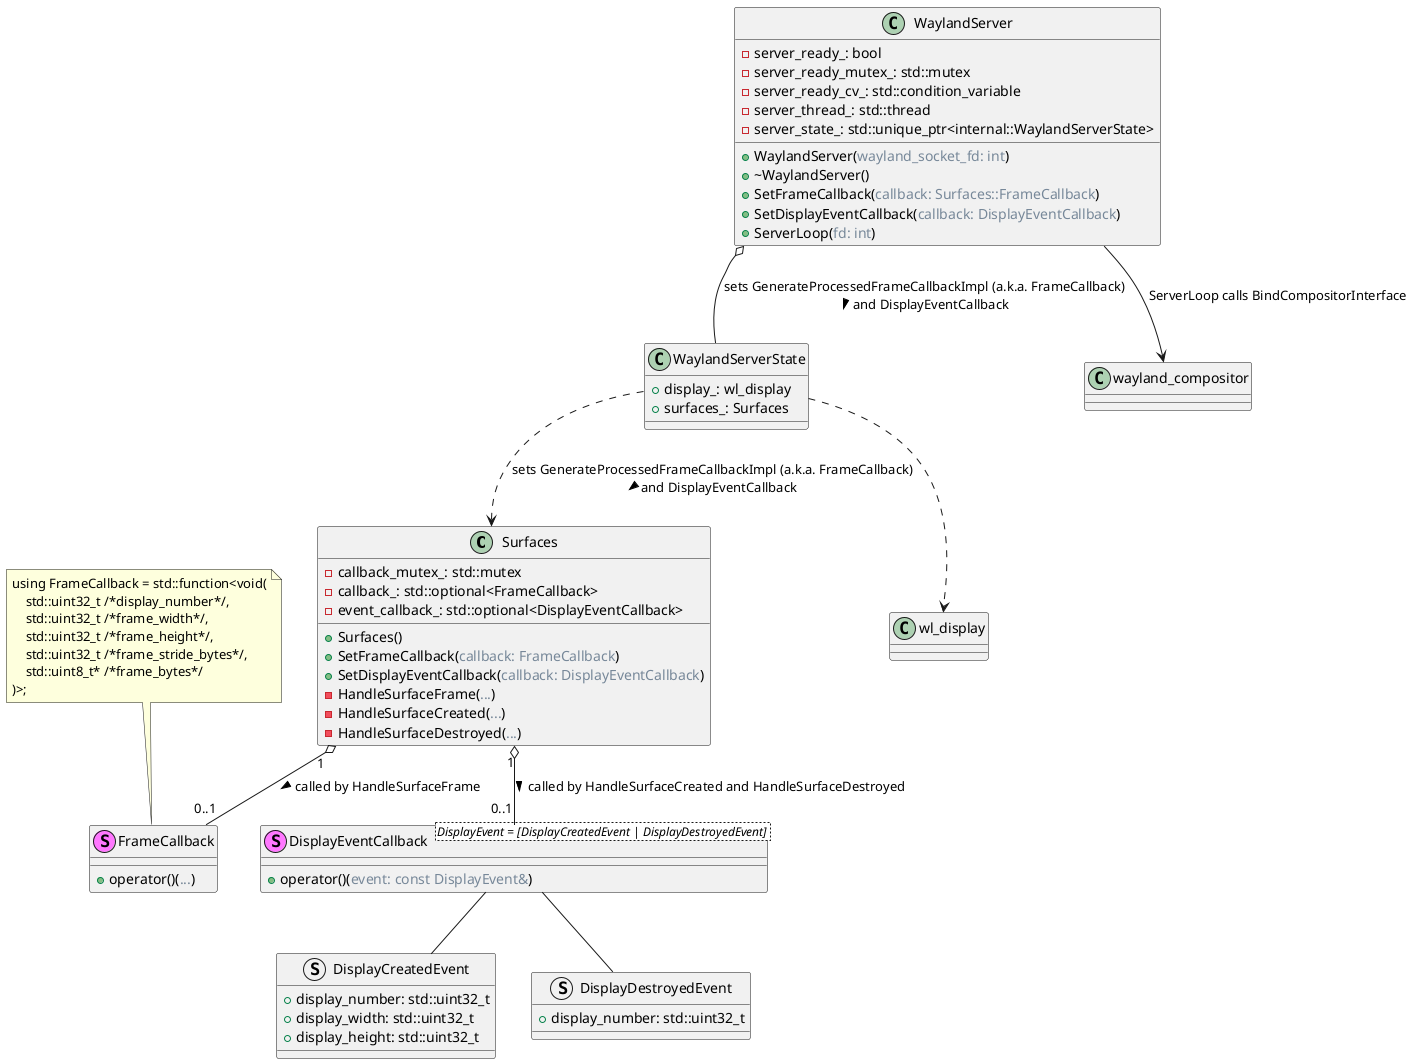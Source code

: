 @startuml

class Surfaces {
  + Surfaces()
  + SetFrameCallback(<color:LightSlateGray>callback: FrameCallback</color>)
  + SetDisplayEventCallback(<color:LightSlateGray>callback: DisplayEventCallback</color>)

  - callback_mutex_: std::mutex
  - callback_: std::optional<FrameCallback>
  - event_callback_: std::optional<DisplayEventCallback>

  - HandleSurfaceFrame(<color:LightSlateGray>...</color>)
  - HandleSurfaceCreated(<color:LightSlateGray>...</color>)
  - HandleSurfaceDestroyed(<color:LightSlateGray>...</color>)
}

class WaylandServer {
  -server_ready_: bool
  -server_ready_mutex_: std::mutex
  -server_ready_cv_: std::condition_variable
  -server_thread_: std::thread
  -server_state_: std::unique_ptr<internal::WaylandServerState>
  +WaylandServer(<color:LightSlateGray>wayland_socket_fd: int</color>)
  +~WaylandServer()
  +SetFrameCallback(<color:LightSlateGray>callback: Surfaces::FrameCallback</color>)
  +SetDisplayEventCallback(<color:LightSlateGray>callback: DisplayEventCallback</color>)
  +ServerLoop(<color:LightSlateGray>fd: int</color>)
}

stereotype FrameCallback {
  +operator()(<color:LightSlateGray>...</color>)
}
note top of FrameCallback: using FrameCallback = std::function<void(\n    std::uint32_t /*display_number*/,\n    std::uint32_t /*frame_width*/,\n    std::uint32_t /*frame_height*/,\n    std::uint32_t /*frame_stride_bytes*/,\n    std::uint8_t* /*frame_bytes*/\n)>;


struct DisplayCreatedEvent {
  +display_number: std::uint32_t
  +display_width: std::uint32_t
  +display_height: std::uint32_t
}

struct DisplayDestroyedEvent {
  +display_number: std::uint32_t
}

stereotype DisplayEventCallback<DisplayEvent = [DisplayCreatedEvent | DisplayDestroyedEvent] > {
  +operator()(<color:LightSlateGray>event: const DisplayEvent&</color>)
}
 

class WaylandServerState {
  +display_: wl_display
  +surfaces_: Surfaces
}

WaylandServer o-- WaylandServerState : sets GenerateProcessedFrameCallbackImpl (a.k.a. FrameCallback)\nand DisplayEventCallback >
WaylandServer --> wayland_compositor : ServerLoop calls BindCompositorInterface

WaylandServerState ..> Surfaces : sets GenerateProcessedFrameCallbackImpl (a.k.a. FrameCallback)\nand DisplayEventCallback >
WaylandServerState ..> wl_display

Surfaces "1" o-- "0..1" FrameCallback : called by HandleSurfaceFrame >
Surfaces "1" o-- "0..1" DisplayEventCallback : called by HandleSurfaceCreated and HandleSurfaceDestroyed >

DisplayEventCallback -- DisplayCreatedEvent 
DisplayEventCallback -- DisplayDestroyedEvent

@enduml

